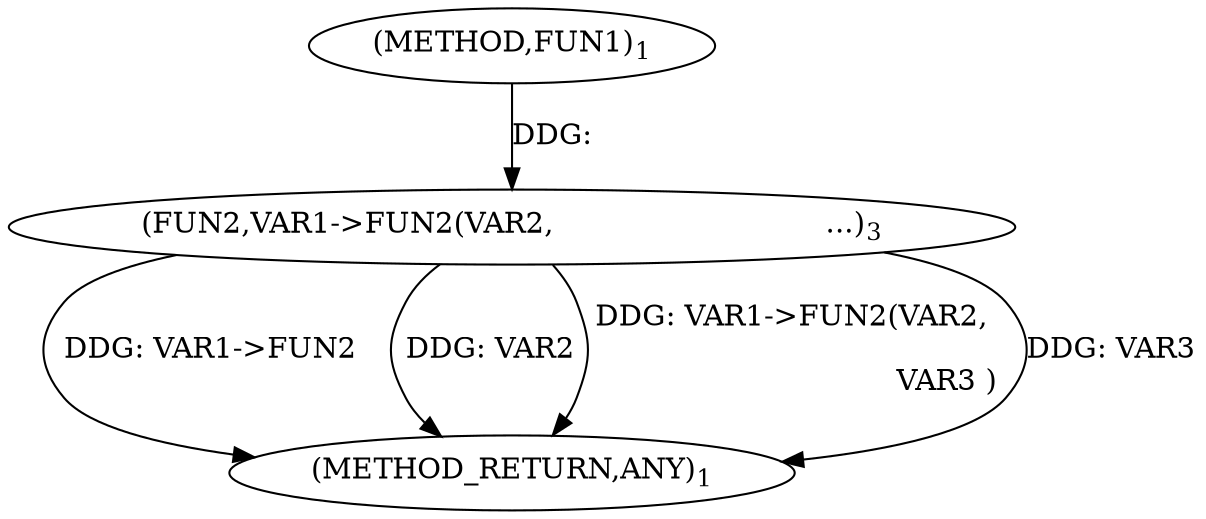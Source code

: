 digraph "FUN1" {  
"8" [label = <(METHOD,FUN1)<SUB>1</SUB>> ]
"16" [label = <(METHOD_RETURN,ANY)<SUB>1</SUB>> ]
"10" [label = <(FUN2,VAR1-&gt;FUN2(VAR2,

                             ...)<SUB>3</SUB>> ]
  "10" -> "16"  [ label = "DDG: VAR1-&gt;FUN2"] 
  "10" -> "16"  [ label = "DDG: VAR2"] 
  "10" -> "16"  [ label = "DDG: VAR1-&gt;FUN2(VAR2,

                                 VAR3 )"] 
  "10" -> "16"  [ label = "DDG: VAR3"] 
  "8" -> "10"  [ label = "DDG: "] 
}
